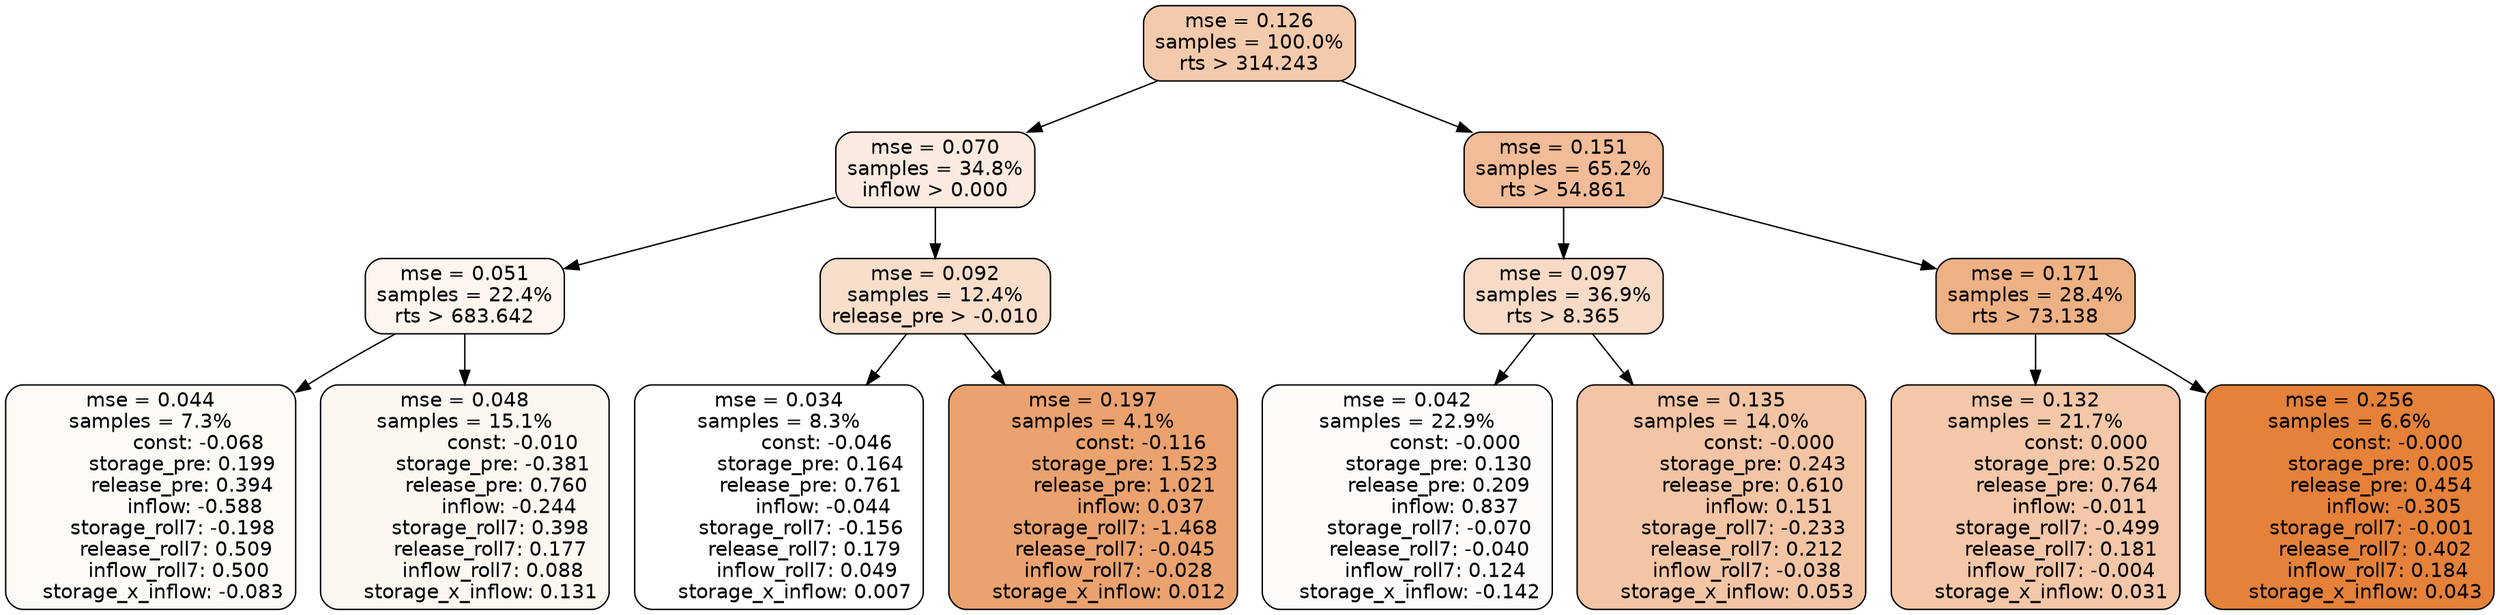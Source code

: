 digraph tree {
node [shape=rectangle, style="filled, rounded", color="black", fontname=helvetica] ;
edge [fontname=helvetica] ;
	"0" [label="mse = 0.126
samples = 100.0%
rts > 314.243", fillcolor="#f4caac"]
	"8" [label="mse = 0.070
samples = 34.8%
inflow > 0.000", fillcolor="#faeadf"]
	"1" [label="mse = 0.151
samples = 65.2%
rts > 54.861", fillcolor="#f1bc97"]
	"9" [label="mse = 0.051
samples = 22.4%
rts > 683.642", fillcolor="#fdf5ef"]
	"12" [label="mse = 0.092
samples = 12.4%
release_pre > -0.010", fillcolor="#f8decb"]
	"2" [label="mse = 0.097
samples = 36.9%
rts > 8.365", fillcolor="#f7dbc6"]
	"5" [label="mse = 0.171
samples = 28.4%
rts > 73.138", fillcolor="#eeb184"]
	"10" [label="mse = 0.044
samples = 7.3%
               const: -0.068
          storage_pre: 0.199
          release_pre: 0.394
              inflow: -0.588
       storage_roll7: -0.198
        release_roll7: 0.509
         inflow_roll7: 0.500
    storage_x_inflow: -0.083", fillcolor="#fdf9f5"]
	"11" [label="mse = 0.048
samples = 15.1%
               const: -0.010
         storage_pre: -0.381
          release_pre: 0.760
              inflow: -0.244
        storage_roll7: 0.398
        release_roll7: 0.177
         inflow_roll7: 0.088
     storage_x_inflow: 0.131", fillcolor="#fdf7f2"]
	"13" [label="mse = 0.034
samples = 8.3%
               const: -0.046
          storage_pre: 0.164
          release_pre: 0.761
              inflow: -0.044
       storage_roll7: -0.156
        release_roll7: 0.179
         inflow_roll7: 0.049
     storage_x_inflow: 0.007", fillcolor="#ffffff"]
	"14" [label="mse = 0.197
samples = 4.1%
               const: -0.116
          storage_pre: 1.523
          release_pre: 1.021
               inflow: 0.037
       storage_roll7: -1.468
       release_roll7: -0.045
        inflow_roll7: -0.028
     storage_x_inflow: 0.012", fillcolor="#eba26e"]
	"3" [label="mse = 0.042
samples = 22.9%
               const: -0.000
          storage_pre: 0.130
          release_pre: 0.209
               inflow: 0.837
       storage_roll7: -0.070
       release_roll7: -0.040
         inflow_roll7: 0.124
    storage_x_inflow: -0.142", fillcolor="#fefaf8"]
	"4" [label="mse = 0.135
samples = 14.0%
               const: -0.000
          storage_pre: 0.243
          release_pre: 0.610
               inflow: 0.151
       storage_roll7: -0.233
        release_roll7: 0.212
        inflow_roll7: -0.038
     storage_x_inflow: 0.053", fillcolor="#f3c5a4"]
	"7" [label="mse = 0.132
samples = 21.7%
                const: 0.000
          storage_pre: 0.520
          release_pre: 0.764
              inflow: -0.011
       storage_roll7: -0.499
        release_roll7: 0.181
        inflow_roll7: -0.004
     storage_x_inflow: 0.031", fillcolor="#f3c7a7"]
	"6" [label="mse = 0.256
samples = 6.6%
               const: -0.000
          storage_pre: 0.005
          release_pre: 0.454
              inflow: -0.305
       storage_roll7: -0.001
        release_roll7: 0.402
         inflow_roll7: 0.184
     storage_x_inflow: 0.043", fillcolor="#e58139"]

	"0" -> "1"
	"0" -> "8"
	"8" -> "9"
	"8" -> "12"
	"1" -> "2"
	"1" -> "5"
	"9" -> "10"
	"9" -> "11"
	"12" -> "13"
	"12" -> "14"
	"2" -> "3"
	"2" -> "4"
	"5" -> "6"
	"5" -> "7"
}